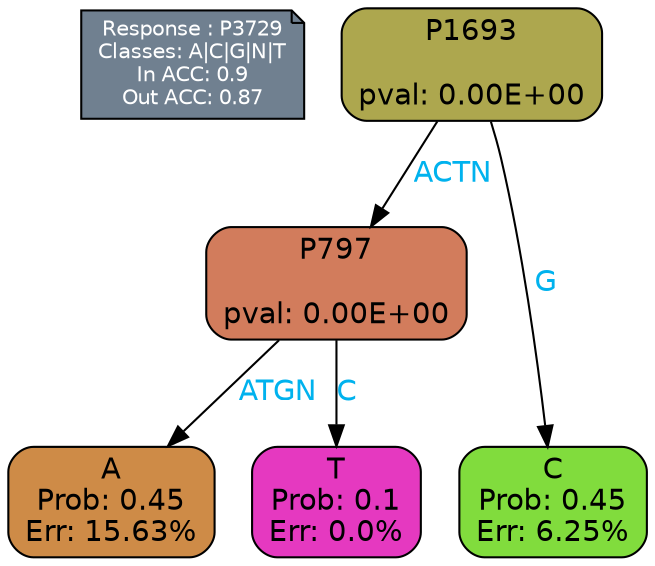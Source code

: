 digraph Tree {
node [shape=box, style="filled, rounded", color="black", fontname=helvetica] ;
graph [ranksep=equally, splines=polylines, bgcolor=transparent, dpi=600] ;
edge [fontname=helvetica] ;
LEGEND [label="Response : P3729
Classes: A|C|G|N|T
In ACC: 0.9
Out ACC: 0.87
",shape=note,align=left,style=filled,fillcolor="slategray",fontcolor="white",fontsize=10];1 [label="P1693

pval: 0.00E+00", fillcolor="#ada74e"] ;
2 [label="P797

pval: 0.00E+00", fillcolor="#d27c5c"] ;
3 [label="A
Prob: 0.45
Err: 15.63%", fillcolor="#ce8b47"] ;
4 [label="T
Prob: 0.1
Err: 0.0%", fillcolor="#e539c0"] ;
5 [label="C
Prob: 0.45
Err: 6.25%", fillcolor="#81dc3d"] ;
1 -> 2 [label="ACTN",fontcolor=deepskyblue2] ;
1 -> 5 [label="G",fontcolor=deepskyblue2] ;
2 -> 3 [label="ATGN",fontcolor=deepskyblue2] ;
2 -> 4 [label="C",fontcolor=deepskyblue2] ;
{rank = same; 3;4;5;}{rank = same; LEGEND;1;}}
